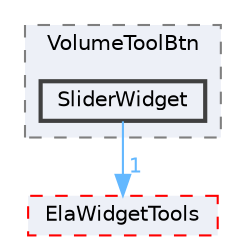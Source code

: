 digraph "SliderWidget"
{
 // LATEX_PDF_SIZE
  bgcolor="transparent";
  edge [fontname=Helvetica,fontsize=10,labelfontname=Helvetica,labelfontsize=10];
  node [fontname=Helvetica,fontsize=10,shape=box,height=0.2,width=0.4];
  compound=true
  subgraph clusterdir_164d9cce51f2eb898ff501da92005754 {
    graph [ bgcolor="#edf0f7", pencolor="grey50", label="VolumeToolBtn", fontname=Helvetica,fontsize=10 style="filled,dashed", URL="dir_164d9cce51f2eb898ff501da92005754.html",tooltip=""]
  dir_c1cbd525bac6799df6b12eb2f6059646 [label="SliderWidget", fillcolor="#edf0f7", color="grey25", style="filled,bold", URL="dir_c1cbd525bac6799df6b12eb2f6059646.html",tooltip=""];
  }
  dir_c41e0d0e814e23de337c335e201650d3 [label="ElaWidgetTools", fillcolor="#edf0f7", color="red", style="filled,dashed", URL="dir_c41e0d0e814e23de337c335e201650d3.html",tooltip=""];
  dir_c1cbd525bac6799df6b12eb2f6059646->dir_c41e0d0e814e23de337c335e201650d3 [headlabel="1", labeldistance=1.5 headhref="dir_000331_000086.html" href="dir_000331_000086.html" color="steelblue1" fontcolor="steelblue1"];
}
